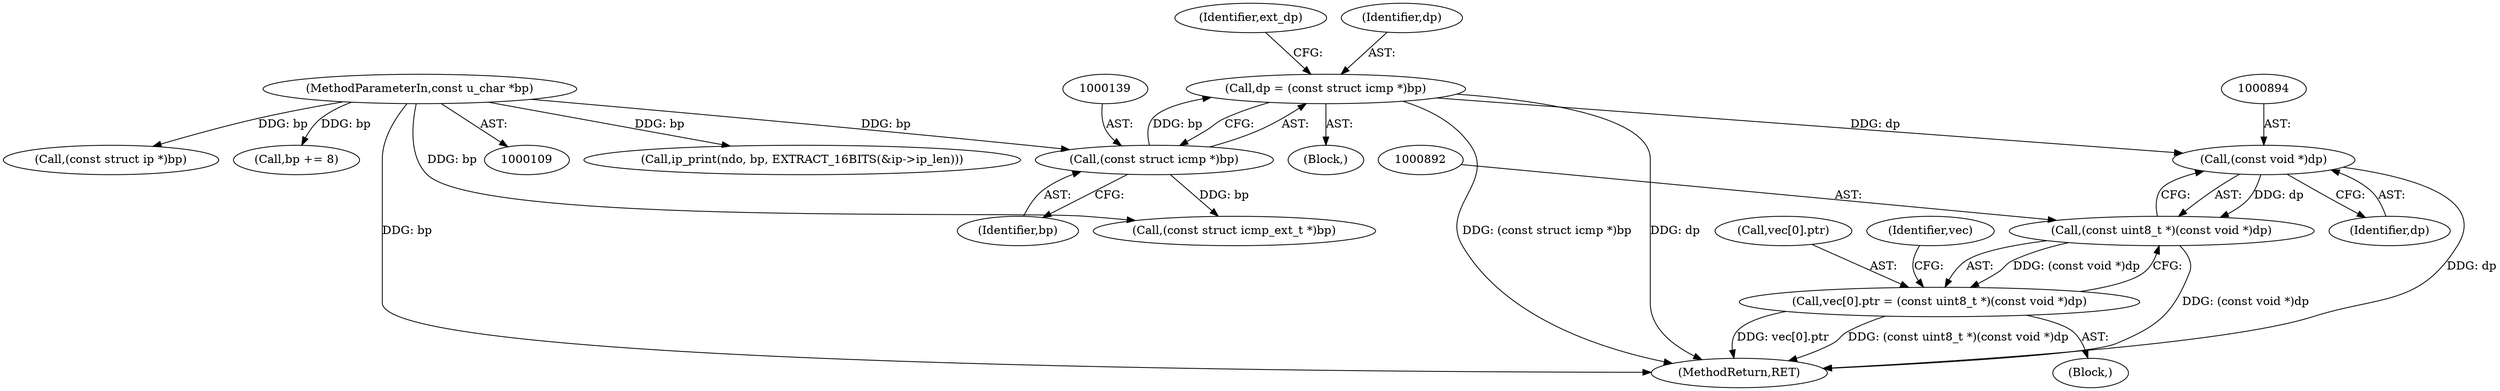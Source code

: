 digraph "0_tcpdump_2b62d1dda41590db29368ec7ba5f4faf3464765a@pointer" {
"1000136" [label="(Call,dp = (const struct icmp *)bp)"];
"1000138" [label="(Call,(const struct icmp *)bp)"];
"1000111" [label="(MethodParameterIn,const u_char *bp)"];
"1000893" [label="(Call,(const void *)dp)"];
"1000891" [label="(Call,(const uint8_t *)(const void *)dp)"];
"1000885" [label="(Call,vec[0].ptr = (const uint8_t *)(const void *)dp)"];
"1000142" [label="(Identifier,ext_dp)"];
"1000140" [label="(Identifier,bp)"];
"1000115" [label="(Block,)"];
"1000891" [label="(Call,(const uint8_t *)(const void *)dp)"];
"1000137" [label="(Identifier,dp)"];
"1000959" [label="(Call,ip_print(ndo, bp, EXTRACT_16BITS(&ip->ip_len)))"];
"1000895" [label="(Identifier,dp)"];
"1000884" [label="(Block,)"];
"1000136" [label="(Call,dp = (const struct icmp *)bp)"];
"1000143" [label="(Call,(const struct icmp_ext_t *)bp)"];
"1000893" [label="(Call,(const void *)dp)"];
"1000138" [label="(Call,(const struct icmp *)bp)"];
"1000111" [label="(MethodParameterIn,const u_char *bp)"];
"1000885" [label="(Call,vec[0].ptr = (const uint8_t *)(const void *)dp)"];
"1000886" [label="(Call,vec[0].ptr)"];
"1000899" [label="(Identifier,vec)"];
"1001260" [label="(MethodReturn,RET)"];
"1000951" [label="(Call,(const struct ip *)bp)"];
"1000942" [label="(Call,bp += 8)"];
"1000136" -> "1000115"  [label="AST: "];
"1000136" -> "1000138"  [label="CFG: "];
"1000137" -> "1000136"  [label="AST: "];
"1000138" -> "1000136"  [label="AST: "];
"1000142" -> "1000136"  [label="CFG: "];
"1000136" -> "1001260"  [label="DDG: (const struct icmp *)bp"];
"1000136" -> "1001260"  [label="DDG: dp"];
"1000138" -> "1000136"  [label="DDG: bp"];
"1000136" -> "1000893"  [label="DDG: dp"];
"1000138" -> "1000140"  [label="CFG: "];
"1000139" -> "1000138"  [label="AST: "];
"1000140" -> "1000138"  [label="AST: "];
"1000111" -> "1000138"  [label="DDG: bp"];
"1000138" -> "1000143"  [label="DDG: bp"];
"1000111" -> "1000109"  [label="AST: "];
"1000111" -> "1001260"  [label="DDG: bp"];
"1000111" -> "1000143"  [label="DDG: bp"];
"1000111" -> "1000942"  [label="DDG: bp"];
"1000111" -> "1000951"  [label="DDG: bp"];
"1000111" -> "1000959"  [label="DDG: bp"];
"1000893" -> "1000891"  [label="AST: "];
"1000893" -> "1000895"  [label="CFG: "];
"1000894" -> "1000893"  [label="AST: "];
"1000895" -> "1000893"  [label="AST: "];
"1000891" -> "1000893"  [label="CFG: "];
"1000893" -> "1001260"  [label="DDG: dp"];
"1000893" -> "1000891"  [label="DDG: dp"];
"1000891" -> "1000885"  [label="AST: "];
"1000892" -> "1000891"  [label="AST: "];
"1000885" -> "1000891"  [label="CFG: "];
"1000891" -> "1001260"  [label="DDG: (const void *)dp"];
"1000891" -> "1000885"  [label="DDG: (const void *)dp"];
"1000885" -> "1000884"  [label="AST: "];
"1000886" -> "1000885"  [label="AST: "];
"1000899" -> "1000885"  [label="CFG: "];
"1000885" -> "1001260"  [label="DDG: (const uint8_t *)(const void *)dp"];
"1000885" -> "1001260"  [label="DDG: vec[0].ptr"];
}
